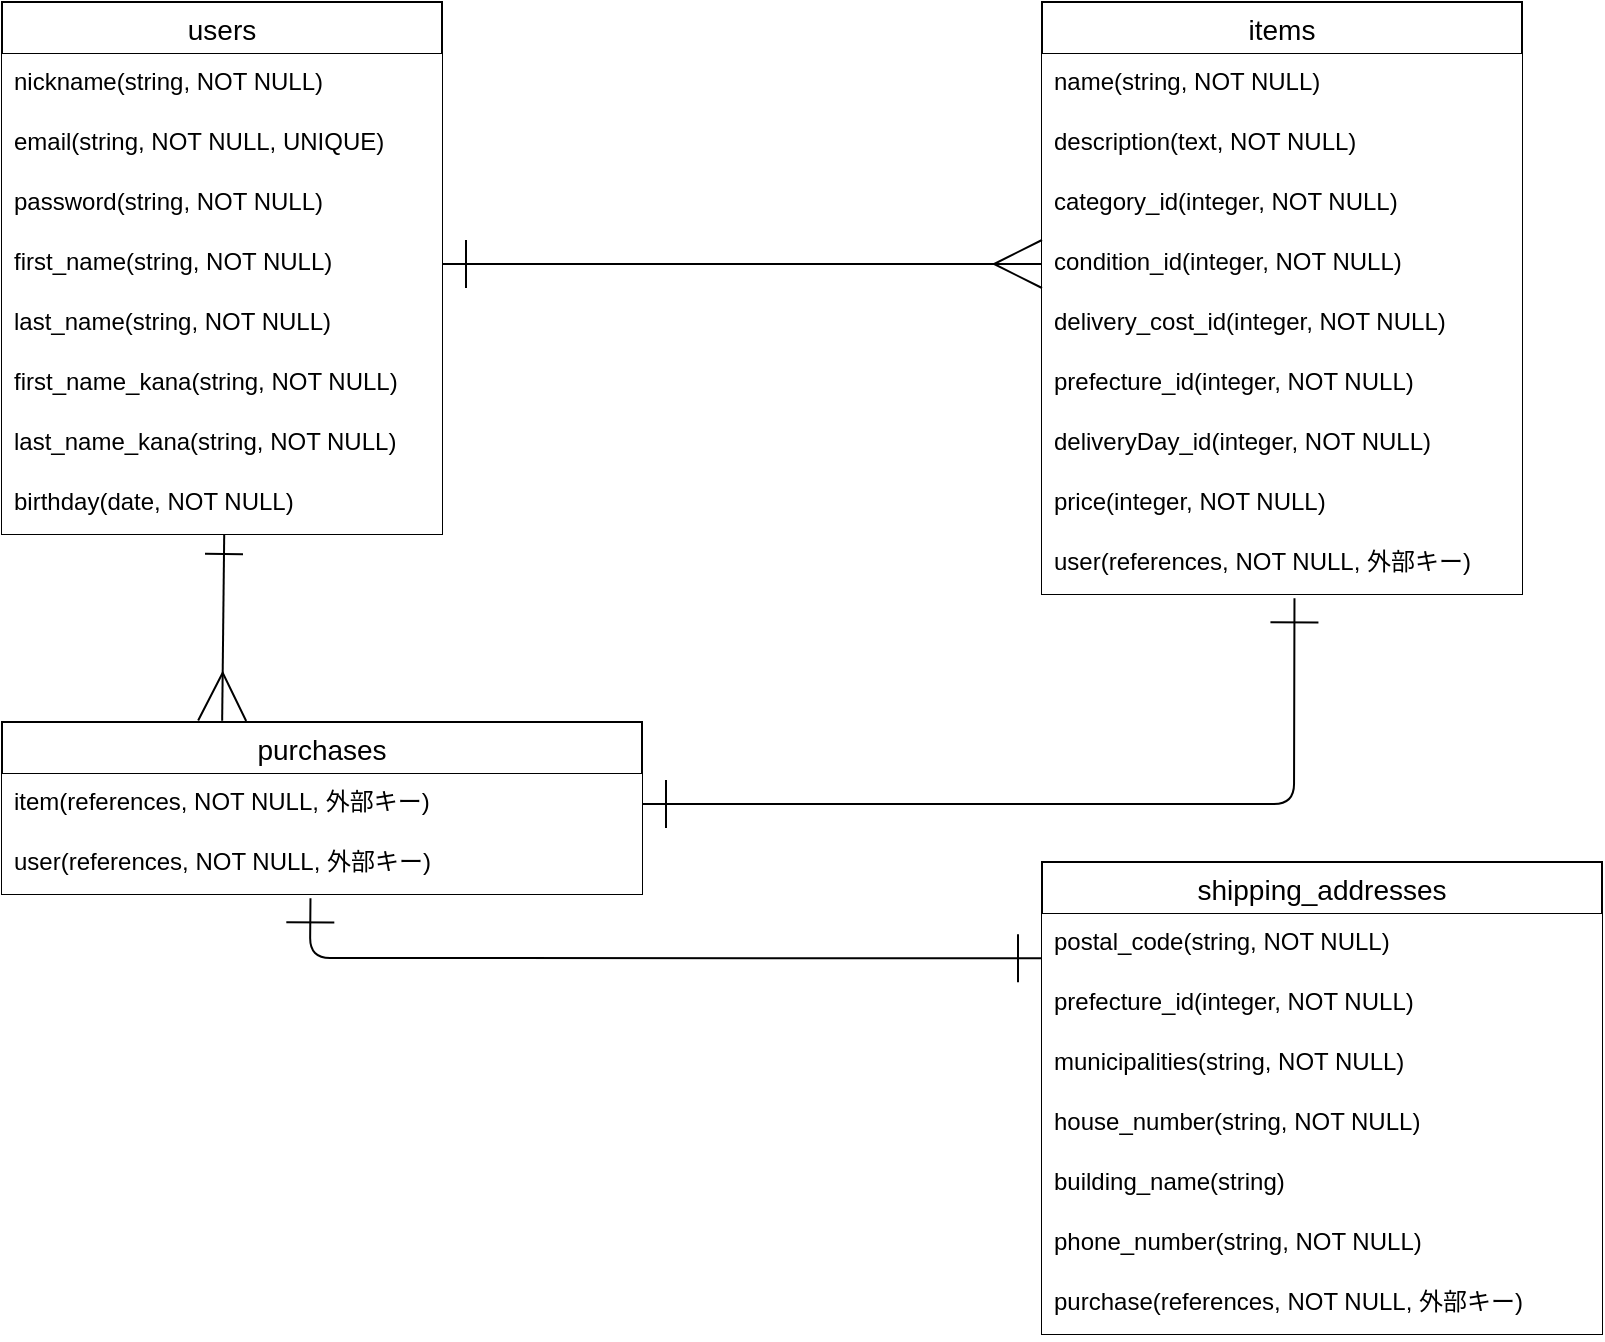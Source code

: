 <mxfile>
    <diagram id="l_eU8FT_8V2NyvJ2gaOc" name="ページ1">
        <mxGraphModel dx="1158" dy="787" grid="1" gridSize="10" guides="1" tooltips="1" connect="1" arrows="1" fold="1" page="1" pageScale="1" pageWidth="1169" pageHeight="827" math="0" shadow="0">
            <root>
                <mxCell id="0"/>
                <mxCell id="1" parent="0"/>
                <mxCell id="2" value="users" style="swimlane;fontStyle=0;childLayout=stackLayout;horizontal=1;startSize=26;horizontalStack=0;resizeParent=1;resizeParentMax=0;resizeLast=0;collapsible=1;marginBottom=0;align=center;fontSize=14;" parent="1" vertex="1">
                    <mxGeometry x="100" y="80" width="220" height="266" as="geometry"/>
                </mxCell>
                <mxCell id="3" value="nickname(string, NOT NULL)" style="text;strokeColor=none;fillColor=default;spacingLeft=4;spacingRight=4;overflow=hidden;rotatable=0;points=[[0,0.5],[1,0.5]];portConstraint=eastwest;fontSize=12;" parent="2" vertex="1">
                    <mxGeometry y="26" width="220" height="30" as="geometry"/>
                </mxCell>
                <mxCell id="4" value="email(string, NOT NULL, UNIQUE)" style="text;strokeColor=none;fillColor=default;spacingLeft=4;spacingRight=4;overflow=hidden;rotatable=0;points=[[0,0.5],[1,0.5]];portConstraint=eastwest;fontSize=12;" parent="2" vertex="1">
                    <mxGeometry y="56" width="220" height="30" as="geometry"/>
                </mxCell>
                <mxCell id="5" value="password(string, NOT NULL)" style="text;strokeColor=none;fillColor=default;spacingLeft=4;spacingRight=4;overflow=hidden;rotatable=0;points=[[0,0.5],[1,0.5]];portConstraint=eastwest;fontSize=12;" parent="2" vertex="1">
                    <mxGeometry y="86" width="220" height="30" as="geometry"/>
                </mxCell>
                <mxCell id="10" value="first_name(string, NOT NULL)" style="text;strokeColor=none;fillColor=default;spacingLeft=4;spacingRight=4;overflow=hidden;rotatable=0;points=[[0,0.5],[1,0.5]];portConstraint=eastwest;fontSize=12;" parent="2" vertex="1">
                    <mxGeometry y="116" width="220" height="30" as="geometry"/>
                </mxCell>
                <mxCell id="11" value="last_name(string, NOT NULL)" style="text;strokeColor=none;fillColor=default;spacingLeft=4;spacingRight=4;overflow=hidden;rotatable=0;points=[[0,0.5],[1,0.5]];portConstraint=eastwest;fontSize=12;" parent="2" vertex="1">
                    <mxGeometry y="146" width="220" height="30" as="geometry"/>
                </mxCell>
                <mxCell id="12" value="first_name_kana(string, NOT NULL)" style="text;strokeColor=none;fillColor=default;spacingLeft=4;spacingRight=4;overflow=hidden;rotatable=0;points=[[0,0.5],[1,0.5]];portConstraint=eastwest;fontSize=12;" parent="2" vertex="1">
                    <mxGeometry y="176" width="220" height="30" as="geometry"/>
                </mxCell>
                <mxCell id="6" value="last_name_kana(string, NOT NULL)" style="text;strokeColor=none;fillColor=default;spacingLeft=4;spacingRight=4;overflow=hidden;rotatable=0;points=[[0,0.5],[1,0.5]];portConstraint=eastwest;fontSize=12;" parent="2" vertex="1">
                    <mxGeometry y="206" width="220" height="30" as="geometry"/>
                </mxCell>
                <mxCell id="7" value="birthday(date, NOT NULL)" style="text;strokeColor=none;fillColor=default;spacingLeft=4;spacingRight=4;overflow=hidden;rotatable=0;points=[[0,0.5],[1,0.5]];portConstraint=eastwest;fontSize=12;" parent="2" vertex="1">
                    <mxGeometry y="236" width="220" height="30" as="geometry"/>
                </mxCell>
                <mxCell id="26" value="items" style="swimlane;fontStyle=0;childLayout=stackLayout;horizontal=1;startSize=26;horizontalStack=0;resizeParent=1;resizeParentMax=0;resizeLast=0;collapsible=1;marginBottom=0;align=center;fontSize=14;" parent="1" vertex="1">
                    <mxGeometry x="620" y="80" width="240" height="296" as="geometry"/>
                </mxCell>
                <mxCell id="27" value="name(string, NOT NULL)" style="text;strokeColor=none;fillColor=default;spacingLeft=4;spacingRight=4;overflow=hidden;rotatable=0;points=[[0,0.5],[1,0.5]];portConstraint=eastwest;fontSize=12;" parent="26" vertex="1">
                    <mxGeometry y="26" width="240" height="30" as="geometry"/>
                </mxCell>
                <mxCell id="30" value="description(text, NOT NULL)" style="text;strokeColor=none;fillColor=default;spacingLeft=4;spacingRight=4;overflow=hidden;rotatable=0;points=[[0,0.5],[1,0.5]];portConstraint=eastwest;fontSize=12;" parent="26" vertex="1">
                    <mxGeometry y="56" width="240" height="30" as="geometry"/>
                </mxCell>
                <mxCell id="33" value="category_id(integer, NOT NULL)" style="text;strokeColor=none;fillColor=default;spacingLeft=4;spacingRight=4;overflow=hidden;rotatable=0;points=[[0,0.5],[1,0.5]];portConstraint=eastwest;fontSize=12;" parent="26" vertex="1">
                    <mxGeometry y="86" width="240" height="30" as="geometry"/>
                </mxCell>
                <mxCell id="31" value="condition_id(integer, NOT NULL)" style="text;strokeColor=none;fillColor=default;spacingLeft=4;spacingRight=4;overflow=hidden;rotatable=0;points=[[0,0.5],[1,0.5]];portConstraint=eastwest;fontSize=12;" parent="26" vertex="1">
                    <mxGeometry y="116" width="240" height="30" as="geometry"/>
                </mxCell>
                <mxCell id="34" value="delivery_cost_id(integer, NOT NULL)" style="text;strokeColor=none;fillColor=default;spacingLeft=4;spacingRight=4;overflow=hidden;rotatable=0;points=[[0,0.5],[1,0.5]];portConstraint=eastwest;fontSize=12;" parent="26" vertex="1">
                    <mxGeometry y="146" width="240" height="30" as="geometry"/>
                </mxCell>
                <mxCell id="32" value="prefecture_id(integer, NOT NULL)" style="text;strokeColor=none;fillColor=default;spacingLeft=4;spacingRight=4;overflow=hidden;rotatable=0;points=[[0,0.5],[1,0.5]];portConstraint=eastwest;fontSize=12;" parent="26" vertex="1">
                    <mxGeometry y="176" width="240" height="30" as="geometry"/>
                </mxCell>
                <mxCell id="28" value="deliveryDay_id(integer, NOT NULL)" style="text;strokeColor=none;fillColor=default;spacingLeft=4;spacingRight=4;overflow=hidden;rotatable=0;points=[[0,0.5],[1,0.5]];portConstraint=eastwest;fontSize=12;" parent="26" vertex="1">
                    <mxGeometry y="206" width="240" height="30" as="geometry"/>
                </mxCell>
                <mxCell id="35" value="price(integer, NOT NULL)" style="text;strokeColor=none;fillColor=default;spacingLeft=4;spacingRight=4;overflow=hidden;rotatable=0;points=[[0,0.5],[1,0.5]];portConstraint=eastwest;fontSize=12;" parent="26" vertex="1">
                    <mxGeometry y="236" width="240" height="30" as="geometry"/>
                </mxCell>
                <mxCell id="29" value="user(references, NOT NULL, 外部キー)" style="text;strokeColor=none;fillColor=default;spacingLeft=4;spacingRight=4;overflow=hidden;rotatable=0;points=[[0,0.5],[1,0.5]];portConstraint=eastwest;fontSize=12;" parent="26" vertex="1">
                    <mxGeometry y="266" width="240" height="30" as="geometry"/>
                </mxCell>
                <mxCell id="36" value="purchases" style="swimlane;fontStyle=0;childLayout=stackLayout;horizontal=1;startSize=26;horizontalStack=0;resizeParent=1;resizeParentMax=0;resizeLast=0;collapsible=1;marginBottom=0;align=center;fontSize=14;" parent="1" vertex="1">
                    <mxGeometry x="100" y="440" width="320" height="86" as="geometry"/>
                </mxCell>
                <mxCell id="40" value="item(references, NOT NULL, 外部キー)" style="text;strokeColor=none;fillColor=default;spacingLeft=4;spacingRight=4;overflow=hidden;rotatable=0;points=[[0,0.5],[1,0.5]];portConstraint=eastwest;fontSize=12;" parent="36" vertex="1">
                    <mxGeometry y="26" width="320" height="30" as="geometry"/>
                </mxCell>
                <mxCell id="39" value="user(references, NOT NULL, 外部キー)" style="text;strokeColor=none;fillColor=default;spacingLeft=4;spacingRight=4;overflow=hidden;rotatable=0;points=[[0,0.5],[1,0.5]];portConstraint=eastwest;fontSize=12;" parent="36" vertex="1">
                    <mxGeometry y="56" width="320" height="30" as="geometry"/>
                </mxCell>
                <mxCell id="41" value="shipping_addresses" style="swimlane;fontStyle=0;childLayout=stackLayout;horizontal=1;startSize=26;horizontalStack=0;resizeParent=1;resizeParentMax=0;resizeLast=0;collapsible=1;marginBottom=0;align=center;fontSize=14;" parent="1" vertex="1">
                    <mxGeometry x="620" y="510" width="280" height="236" as="geometry"/>
                </mxCell>
                <mxCell id="42" value="postal_code(string, NOT NULL)" style="text;strokeColor=none;fillColor=default;spacingLeft=4;spacingRight=4;overflow=hidden;rotatable=0;points=[[0,0.5],[1,0.5]];portConstraint=eastwest;fontSize=12;" parent="41" vertex="1">
                    <mxGeometry y="26" width="280" height="30" as="geometry"/>
                </mxCell>
                <mxCell id="43" value="prefecture_id(integer, NOT NULL)" style="text;strokeColor=none;fillColor=default;spacingLeft=4;spacingRight=4;overflow=hidden;rotatable=0;points=[[0,0.5],[1,0.5]];portConstraint=eastwest;fontSize=12;" parent="41" vertex="1">
                    <mxGeometry y="56" width="280" height="30" as="geometry"/>
                </mxCell>
                <mxCell id="44" value="municipalities(string, NOT NULL)" style="text;strokeColor=none;fillColor=default;spacingLeft=4;spacingRight=4;overflow=hidden;rotatable=0;points=[[0,0.5],[1,0.5]];portConstraint=eastwest;fontSize=12;" parent="41" vertex="1">
                    <mxGeometry y="86" width="280" height="30" as="geometry"/>
                </mxCell>
                <mxCell id="45" value="house_number(string, NOT NULL)" style="text;strokeColor=none;fillColor=default;spacingLeft=4;spacingRight=4;overflow=hidden;rotatable=0;points=[[0,0.5],[1,0.5]];portConstraint=eastwest;fontSize=12;" parent="41" vertex="1">
                    <mxGeometry y="116" width="280" height="30" as="geometry"/>
                </mxCell>
                <mxCell id="46" value="building_name(string)" style="text;strokeColor=none;fillColor=default;spacingLeft=4;spacingRight=4;overflow=hidden;rotatable=0;points=[[0,0.5],[1,0.5]];portConstraint=eastwest;fontSize=12;" parent="41" vertex="1">
                    <mxGeometry y="146" width="280" height="30" as="geometry"/>
                </mxCell>
                <mxCell id="47" value="phone_number(string, NOT NULL)" style="text;strokeColor=none;fillColor=default;spacingLeft=4;spacingRight=4;overflow=hidden;rotatable=0;points=[[0,0.5],[1,0.5]];portConstraint=eastwest;fontSize=12;" parent="41" vertex="1">
                    <mxGeometry y="176" width="280" height="30" as="geometry"/>
                </mxCell>
                <mxCell id="48" value="purchase(references, NOT NULL, 外部キー)" style="text;strokeColor=none;fillColor=default;spacingLeft=4;spacingRight=4;overflow=hidden;rotatable=0;points=[[0,0.5],[1,0.5]];portConstraint=eastwest;fontSize=12;" parent="41" vertex="1">
                    <mxGeometry y="206" width="280" height="30" as="geometry"/>
                </mxCell>
                <mxCell id="50" style="edgeStyle=none;html=1;exitX=1;exitY=0.5;exitDx=0;exitDy=0;entryX=0;entryY=0.5;entryDx=0;entryDy=0;endArrow=ERmany;endFill=0;endSize=22;startArrow=ERone;startFill=0;startSize=22;" parent="1" source="10" target="31" edge="1">
                    <mxGeometry relative="1" as="geometry"/>
                </mxCell>
                <mxCell id="52" style="html=1;entryX=0.344;entryY=-0.007;entryDx=0;entryDy=0;endArrow=ERmany;endFill=0;endSize=22;startArrow=ERone;startFill=0;startSize=17;exitX=0.505;exitY=1.017;exitDx=0;exitDy=0;exitPerimeter=0;entryPerimeter=0;" parent="1" source="7" target="36" edge="1">
                    <mxGeometry relative="1" as="geometry">
                        <mxPoint x="180" y="340" as="sourcePoint"/>
                        <mxPoint x="630" y="221.0" as="targetPoint"/>
                    </mxGeometry>
                </mxCell>
                <mxCell id="53" style="edgeStyle=none;html=1;entryX=0.526;entryY=1.072;entryDx=0;entryDy=0;endArrow=ERone;endFill=0;endSize=22;startArrow=ERone;startFill=0;startSize=22;exitX=1;exitY=0.5;exitDx=0;exitDy=0;entryPerimeter=0;" parent="1" target="29" edge="1">
                    <mxGeometry relative="1" as="geometry">
                        <mxPoint x="420" y="481" as="sourcePoint"/>
                        <mxPoint x="190" y="450" as="targetPoint"/>
                        <Array as="points">
                            <mxPoint x="746" y="481"/>
                        </Array>
                    </mxGeometry>
                </mxCell>
                <mxCell id="54" style="html=1;entryX=0;entryY=0.739;entryDx=0;entryDy=0;endArrow=ERone;endFill=0;endSize=22;startArrow=ERone;startFill=0;startSize=22;entryPerimeter=0;exitX=0.482;exitY=1.072;exitDx=0;exitDy=0;exitPerimeter=0;" parent="1" source="39" target="42" edge="1">
                    <mxGeometry relative="1" as="geometry">
                        <mxPoint x="420" y="558" as="sourcePoint"/>
                        <mxPoint x="714.16" y="388.16" as="targetPoint"/>
                        <Array as="points">
                            <mxPoint x="254" y="558"/>
                        </Array>
                    </mxGeometry>
                </mxCell>
            </root>
        </mxGraphModel>
    </diagram>
</mxfile>